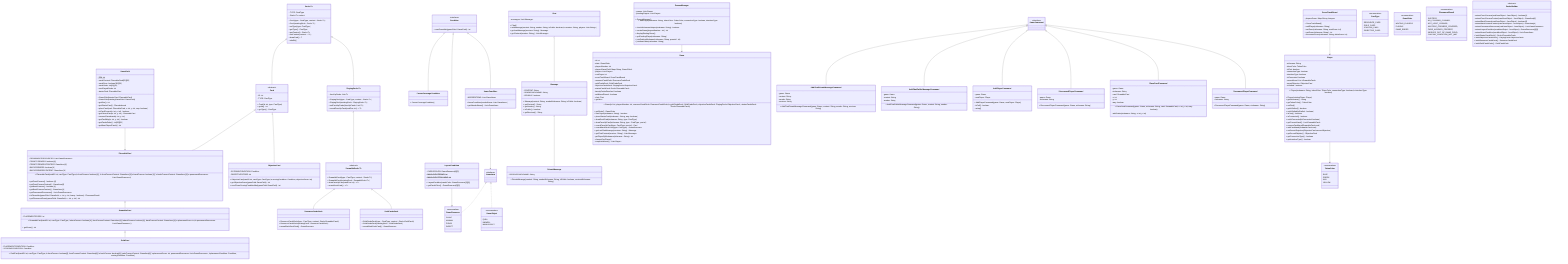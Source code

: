classDiagram

%% DA TENERE
    Card <|-- PlaceableCard
    Card <|-- ObjectiveCard
    PlaceableCard <|-- DrawableCard
    DrawableCard <|-- GoldCard
    Deck~T~ o-- Card
    Deck~T~ <|-- PlayingDeck~T~
    PlayingDeck~T~ <|-- DrawableDeck~T~
    DrawableDeck~T~ <|-- ResourceCardsDeck
    DrawableDeck~T~ <|-- GoldCardsDeck
    Condition <|-- LayoutCondition
    Condition <|-- ItemsCondition
    Condition <|-- CornerCoverageCondition
    GameItem <|.. GameResource
    GameItem <|.. GameObject
    Chat o-- Message
    Message <|-- PrivateMessage
    LayoutCondition --> GameResource
    ItemsCondition --> GameItem
    GameField --> PlaceableCard
    %%Player --> PlaceableCard
    Player --> TokenColor
    %%Player --> ObjectiveCard
    ScoreTrackBoard --> Player
    %%Game --> DrawableDeck
    %%Game --> Deck
    %%Game --> PlayingDeck
    %%Game --> ScoreTrackBoard
    %%Game --> Player
    %%Game --> Chat
    %%Game --> GameField
    GamesManager --> Game
    GameCommand <|-- AddChatPrivateMessageCommand
    GameCommand <|-- AddChatPublicMessageCommand
    GameCommand <|-- AddPlayerCommand
    GameCommand <|-- DisconnectPlayerCommand
    GameCommand <|-- PlaceCardCommand
    GameCommand <|-- ReconnectPlayerCommand

    %% --------------------------------
    %% cards
    %% --------------------------------
    class Card {
        <<abstract>>
        - ID: int
        - TYPE: CardType
        + Card (id: int, type: CardType)
        + getId() int
        + getType() CardType
    }
    class PlaceableCard {
        - PERMANENTRESOURCES: List~GameResource~
        - FRONTCORNERS: boolean [4]
        - FRONTCORNERSCONTENT: GameItem [4]
        - BACKCORNERS: boolean [4]
        - BACKCORNERSCONTENT: GameItem [4]
        + PlaceableCard (cardID: int, cardType: CardType,\n frontCorners: boolean [4], \n frontCornersContent: GameItem [4],\n backCorners: boolean [4], \n backCornersContent: GameItem [4],\n permanentResources: List~GameResource~)
        + getFrontCorners() boolean [4]
        + getFrontCornersContent() GameItem[4]
        + getBackCorners() boolean [4]
        + getBackCornersContent() GameItem [4]
        + getPermanentResources() List~GameResource~
        + isPlaceable(gameField: Gamefield, x : int, y: int, \nway : boolean) PlacementResult
        + getPlacementScore(gameField: Gamefield, x : int, y: int) int
    }
    class DrawableCard {
        - PLACEMENTSCORE: int
        + DrawableCard(cardID: int, cardType: CardType, \nfrontCorners: boolean [4], frontCornersContent: GameItem [4],\nbackCorners: boolean [4], backCornersContent: GameItem [4],\n placementScore: int,\n permanentResources: List~GameResource~)
        + getScore() int
    }
    class GoldCard {
        - PLACEMENTCONDITION: Condition
        - SCORINGCONDITION: Condition
        + GoldCard(cardID: int, cardType: CardType,\n frontCorners: boolean[4], frontCornersContent: GameItem[4],\n backCorners: boolean[4], backCornersContent: GameItem[4], \nplacementScore: int, permanentResources: List~GameResource~, \nplacementCondition: Condition, scoringCondition: Condition)
    }
    class ObjectiveCard {
        - SCORINGCONDITION: Condition
        - OBJECTIVESCORE: int
        + ObjectiveCard(cardID int, cardType: CardType,\n scoringCondition: Condition, objectiveScore: int)
        + getObjectiveScore(gameField GameField) int
        + numTimesScoringConditionMet(gameField GameField) int
    }

    %% --------------------------------
    %% chat
    %% --------------------------------
    class Chat {
        - messages: List~Message~
        + Chat()
        + addMessage(content: String, sender: String, isPublic: boolean,\n receiver: String, players: List~String~)
        + getLastMessage(receiver: String) Message
        + getContent(receiver: String) List~Message~
    }
    class Message{
        - CONTENT: String
        - SENDERNICKNAME: String
        - ISPUBLIC: boolean
        + Message(content: String, senderNickname: String, isPublic: boolean)
        + getContent() String
        + getSender() String
        + isPublic() boolean
        + getReceiver() String
    }
    class PrivateMessage{
        - RECEIVERNICKNAME: String
        + PrivateMessage(content: String, senderNickname: String, isPublic: boolean, receiverNickname: String)
    }

    %% --------------------------------
    %% Conditions
    %% --------------------------------
    class Condition {
        <<interface>>
        + numTimesMet(gameField: GameField) int
    }
    class CornerCoverageCondition {
        + CornerCoverageCondition()
    }
    class ItemsCondition {
        - NEEDEDITEMS: List~GameItem~
        + ItemsCondition(neededItems: List~GameItem~)
        + getNeededItems() List~GameItem~
    }
    class LayoutCondition {
        - CARDSCOLOR: GameResource[4][3]
        - MAXLAYOUTROWS: int$
        - MAXLAYOUTCOLUMNS: int$
        + LayoutCondition(cardsColor: GameResource[3][3])
        + getCardsColor() GameResource[3][3]
    }

    %% --------------------------------
    %% Decks
    %% --------------------------------
    class Deck~T~{
        ~ TYPE: CardType
        ~ Stack~T~ content
        + Deck(type : CardType, content : Stack~T~ )
        + Deck(existingDeck : Deck~T~)
        + setType(type: CardType)
        + getType() CardType
        + getContent() Stack~T~
        + setContent(content : ~T~)
        + drawCard() T
        + shuffle()
    }
    class PlayingDeck~T~{
        ~ faceUpCards: List~T~
        + PlayingDeck(type : CardType, content : Stack~T~)
        + PlayingDeck(existingDeck : PlayingDeck~T~)
        + setFaceUpCards(faceUpCards: List~T~)
        + revealFaceUpCard(cardPos: int) ~T~
    }
    class DrawableDeck~T~{
        <<abstract>>
        + DrawableDeck(type : CardType, content : Stack~T~)
        + DrawableDeck( existingDeck : DrawableDeck~T~)
        + drawFaceUpCard(cardPos: int) ~T~
        ~ revealDeckCard() ~T~
    }
    class GoldCardsDeck{
        + GoldCardsDeck(type : CardType, content : Stack~GoldCard~)
        + GoldCardsDeck(existingDeck : GoldCardsDeck)
        + revealBackDeckCard() GameResource
    }
    class ResourceCardsDeck{
        + ResourceCardsDeck(type : CardType, content: Stack~DrawableCard~)
        + ResourceCardsDeck(existingDeck : ResourceCardsDeck)
        + revealBackDeckCard() GameResource
    }

    %% --------------------------------
    %% Enumerations
    %% --------------------------------
    class CardType {
        <<enumeration>>
        RESOURCE_CARD
        GOLD_CARD
        STARTER_CARD
        OBJECTIVE_CARD
    }
    class GameObject {
        <<enumeration>>
        QUILL
        INKWELL
        MANUSCRIPT
    }
    class GameResource {
        <<enumeration>>
        PLANT
        ANIMAL
        FUNGI
        INSECT
    }
    class GameState{
        <<enumeration>>
        WAITING_PLAYERS
        PLAYING
        GAME_ENDED
    }
    class PlacementResult {
        <<enumeration>>
        SUCCESS,
        NO_COVERED_CORNER,
        NOT_LEGIT_CORNER,
        MULTIPLE_CORNERS_COVERED,
        CARD_ALREADY_PRESENT,
        INDEXES_OUT_OF_GAME_FIELD,
        PLACING_CONDITION_NOT_MET
    }
    class TokenColor {
        <<enumeration>>
        BLUE
        GREEN
        RED
        YELLOW
    }
    class GameItem {
        <<interface>>
    }

    class GameField {
        - DIM: int$
        - cardsContent: PlaceableCard[81][81]
        - cardsFace: boolean [81][81]
        - cardsOrder: int[81][81]
        - numPlayedCards: int
        - starterCard: PlaceableCard
        + GameField(starterCard: PlaceableCard)
        + GameField(existingGameField: GameField)
        + getDim() int
        + getStarterCard() Placeablecard
        + placeCard(card: PlaceableCard, x: int, y: int, way: boolean)
        + isCardPresent(x: int, y: int) boolean
        + getPlacedCard(x: int, y: int) PlaceableCard
        + removePlacedcard(x: int, y: int)
        + getCardWay(x: int, y: int) boolean
        + getCardsOrder() int[81][81]
        + getNumPlayedCards() int
    }

    class Player {
        - nickname: String
        - tokenColor: TokenColor
        - isFirst: boolean
        - connectionType: boolean
        - interfaceType: boolean
        - isConnected: boolean
        - currentHand: List ~DrawableCard~
        - secretObjectve: ObjectiveCard
        - isStalled : boolean
        + Player(nickname: String, tokenColor: TokenColor, connectionType: boolean,\n interfaceType: boolean)
        + Player(existingPlayer: Player)
        + getNickname() String
        + getTokenColor() TokenColor
        + setFirst()
        + getIsStalled() boolean
        + setIsStalled(isStalled : boolean)
        + isFirst() boolean
        + isConnected() boolean
        + setIsConnected(isConnected: boolean)
        + getCurrentHand() List~DrawableCard~
        + removeCardHand(DrawableCard card)
        + addCardHand(DrawableCard card)
        + setSecretObjective(ObjectiveCard secrectObjective)
        + getSecretObjetive() ObjectiveCard
        + getConnectionType() boolean
        + getInterfaceType() boolean
    }

    class ScoreTrackBoard {
        - playersScore: Map~String, Integer~
        + ScoreTrackBoard()
        + addPlayer(nickname: String)
        + setScore(nickname: String, newScore: int)
        + getScore(nickname: String) int
        + incrementScore(nickname: String, deltaScore: int)
    }

    %% -----------------------------------------
    %%  CONTROLLER
    %% -----------------------------------------
    class Game {
        - id: int
        - state: GameState
        - playersNumber: int
        - playersGameField: Map~String, GameField~
        - players: List~Player~
        - currPlayer: int
        - scoreTrackBoard: ScoreTrackBoard
        - resourceCardsDeck: ResourceCardsDeck
        - goldCardsDeck: GoldCardsDeck
        - objectiveCardsDeck: PlayingDeck~ObjectiveCard~
        - starterCardsDeck: Deck~PlaceableCard~
        - twentyPointsReached: boolean
        - additionalRound : boolean
        - chat: Chat
        %% constructor and getters
        + Game(id: int, playersNumber: int, resourceCardsDeck: ResourceCardsDeck,\n goldCardsDeck: GoldCardsDeck, objectiveCardsDeck: PlayingDeck~ObjectiveCard~, starterCardsDeck : Deck~PlaceableCard~)
        + getId int
        + getState() GameState
        + hasPlayer(nickname: String) boolean
        %% public methods - called by users
        + placeStarterCard(nickname : String, way: boolean)
        + drawDeckCard(nickname: String, type: CardType)
        + drawFaceUpCard(nickname: String, type : CardType, pos:int)
        + revealFaceUpCard(type: CardType, pos:int) Card
        + revealBackDeckCard(type: CardType) GameResource
        + getLastChatMessage(receiver: String) Message
        + getChatContent(receiver: String) List~Message~
        %% private methods - internal methods
        - getPlayerByNickname(nickname : String) int
        - changeCurrPlayer()
        - computeWinner() List~Player~
    }

    class GameCommand {
        <<interface>>
    }

    class AddPlayerCommand {
        - game: Game
        - newPlayer: Player
        + AddPlayerCommand(game: Game, newPlayer: Player)
        - isFull() boolean
        - setup()
    }

    class AddChatPrivateMessageCommand {
        - game: Game
        - content: String
        - sender: String
        - receiver: String
        + AddChatPrivateMessageCommand(game: Game, content: String, sender: String, receiver: String)
    }

    class AddChatPublicMessageCommand {
        - game: Game
        - content: String
        - sender: String
        + AddChatPublicMessageCommand(game: Game, content: String, sender: String)
    }

    class PlaceCardCommand {
        - game: Game
        - nickname: String
        - card: DrawableCard
        - x: int
        - y: int
        - way: boolean
        + PlaceCardCommand(game: Game, nickname: String, card: DrawableCard, x: int, y: int, way: boolean)
        - addPoints(nickname: String, x: int, y: int)
    }

    class DisconnectPlayerCommand {
        - game: Game
        - nickname: String
        + DisconnectPlayerCommand(game: Game, nickname: String)
    }

    class ReconnectPlayerCommand {
        - game: Game
        - nickname: String
        + ReconnectPlayerCommand(game: Game, nickname: String)
    }

    class GamesManager {
        - games: List~Game~
        - pendingPlayers: List~Player~
        + GamesManager()
        + addPlayer(nickname: String, tokenColor: TokenColor, connectionType: boolean, interfaceType: boolean)
        + checkNicknameUnique(nickname: String) boolean
        + createGame(playersNumber : int) int
        + displayExistingGame()
        + getPendingPlayer(nickname: String)
        + joinExistingNickname(nickname: String, gameId : int)
        + joinNewGame(nickname: String)
    }

    class DecksBuilder{
        <<abstract>>
        - extractFrontCorners(cardJsonObject : JsonObject) boolean[4]
        - extractFrontCornersContent(cardJsonObject : JsonObject) GameItem[4]
        - extractBackCorners(cardJsonObject : JsonObject) boolean[4]
        - extractBackCornersContent(cardJsonObject : JsonObject) GameItem[4]
        - extractPermanentResources(cardJsonObject : JsonObject) List~GameResource~
        - extractLayoutCondition(conditionObject : JsonObject) GameResource[4][3]
        - extractItemsCondition(conditionObject : JsonObject) List~GameItem~
        + buildStarterCardsDeck() Deck~PlaceableCard~
        + buildObjectiveCardsDeck() PlayingDeck~ObjectiveCard~
        + buildResourceCardsDeck() ResourceCardsDeck
        + buildGoldCardsDeck() GoldCardsDeck
    }